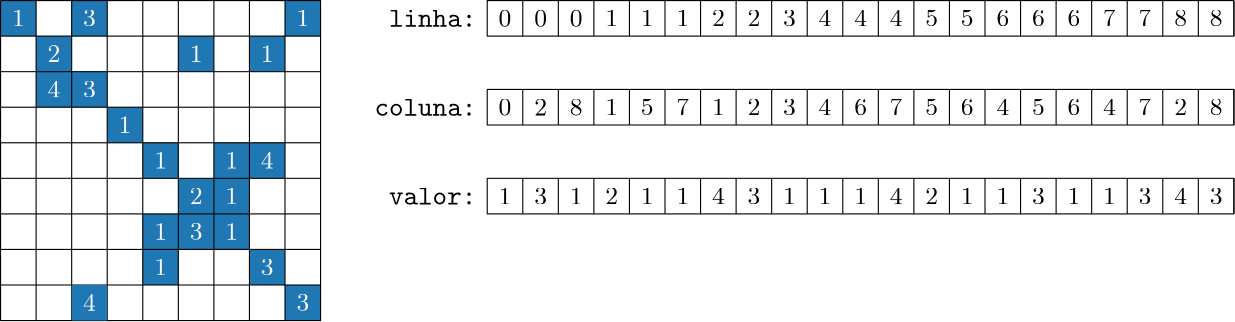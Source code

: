 <?xml version="1.0"?>
<!DOCTYPE ipe SYSTEM "ipe.dtd">
<ipe version="70218" creator="Ipe 7.2.23">
<info created="D:20241006213646" modified="D:20241007112242"/>
<ipestyle name="basic">
<symbol name="arrow/arc(spx)">
<path stroke="sym-stroke" fill="sym-stroke" pen="sym-pen">
0 0 m
-1 0.333 l
-1 -0.333 l
h
</path>
</symbol>
<symbol name="arrow/farc(spx)">
<path stroke="sym-stroke" fill="white" pen="sym-pen">
0 0 m
-1 0.333 l
-1 -0.333 l
h
</path>
</symbol>
<symbol name="arrow/ptarc(spx)">
<path stroke="sym-stroke" fill="sym-stroke" pen="sym-pen">
0 0 m
-1 0.333 l
-0.8 0 l
-1 -0.333 l
h
</path>
</symbol>
<symbol name="arrow/fptarc(spx)">
<path stroke="sym-stroke" fill="white" pen="sym-pen">
0 0 m
-1 0.333 l
-0.8 0 l
-1 -0.333 l
h
</path>
</symbol>
<symbol name="mark/circle(sx)" transformations="translations">
<path fill="sym-stroke">
0.6 0 0 0.6 0 0 e
0.4 0 0 0.4 0 0 e
</path>
</symbol>
<symbol name="mark/disk(sx)" transformations="translations">
<path fill="sym-stroke">
0.6 0 0 0.6 0 0 e
</path>
</symbol>
<symbol name="mark/fdisk(sfx)" transformations="translations">
<group>
<path fill="sym-fill">
0.5 0 0 0.5 0 0 e
</path>
<path fill="sym-stroke" fillrule="eofill">
0.6 0 0 0.6 0 0 e
0.4 0 0 0.4 0 0 e
</path>
</group>
</symbol>
<symbol name="mark/box(sx)" transformations="translations">
<path fill="sym-stroke" fillrule="eofill">
-0.6 -0.6 m
0.6 -0.6 l
0.6 0.6 l
-0.6 0.6 l
h
-0.4 -0.4 m
0.4 -0.4 l
0.4 0.4 l
-0.4 0.4 l
h
</path>
</symbol>
<symbol name="mark/square(sx)" transformations="translations">
<path fill="sym-stroke">
-0.6 -0.6 m
0.6 -0.6 l
0.6 0.6 l
-0.6 0.6 l
h
</path>
</symbol>
<symbol name="mark/fsquare(sfx)" transformations="translations">
<group>
<path fill="sym-fill">
-0.5 -0.5 m
0.5 -0.5 l
0.5 0.5 l
-0.5 0.5 l
h
</path>
<path fill="sym-stroke" fillrule="eofill">
-0.6 -0.6 m
0.6 -0.6 l
0.6 0.6 l
-0.6 0.6 l
h
-0.4 -0.4 m
0.4 -0.4 l
0.4 0.4 l
-0.4 0.4 l
h
</path>
</group>
</symbol>
<symbol name="mark/cross(sx)" transformations="translations">
<group>
<path fill="sym-stroke">
-0.43 -0.57 m
0.57 0.43 l
0.43 0.57 l
-0.57 -0.43 l
h
</path>
<path fill="sym-stroke">
-0.43 0.57 m
0.57 -0.43 l
0.43 -0.57 l
-0.57 0.43 l
h
</path>
</group>
</symbol>
<symbol name="arrow/fnormal(spx)">
<path stroke="sym-stroke" fill="white" pen="sym-pen">
0 0 m
-1 0.333 l
-1 -0.333 l
h
</path>
</symbol>
<symbol name="arrow/pointed(spx)">
<path stroke="sym-stroke" fill="sym-stroke" pen="sym-pen">
0 0 m
-1 0.333 l
-0.8 0 l
-1 -0.333 l
h
</path>
</symbol>
<symbol name="arrow/fpointed(spx)">
<path stroke="sym-stroke" fill="white" pen="sym-pen">
0 0 m
-1 0.333 l
-0.8 0 l
-1 -0.333 l
h
</path>
</symbol>
<symbol name="arrow/linear(spx)">
<path stroke="sym-stroke" pen="sym-pen">
-1 0.333 m
0 0 l
-1 -0.333 l
</path>
</symbol>
<symbol name="arrow/fdouble(spx)">
<path stroke="sym-stroke" fill="white" pen="sym-pen">
0 0 m
-1 0.333 l
-1 -0.333 l
h
-1 0 m
-2 0.333 l
-2 -0.333 l
h
</path>
</symbol>
<symbol name="arrow/double(spx)">
<path stroke="sym-stroke" fill="sym-stroke" pen="sym-pen">
0 0 m
-1 0.333 l
-1 -0.333 l
h
-1 0 m
-2 0.333 l
-2 -0.333 l
h
</path>
</symbol>
<symbol name="arrow/mid-normal(spx)">
<path stroke="sym-stroke" fill="sym-stroke" pen="sym-pen">
0.5 0 m
-0.5 0.333 l
-0.5 -0.333 l
h
</path>
</symbol>
<symbol name="arrow/mid-fnormal(spx)">
<path stroke="sym-stroke" fill="white" pen="sym-pen">
0.5 0 m
-0.5 0.333 l
-0.5 -0.333 l
h
</path>
</symbol>
<symbol name="arrow/mid-pointed(spx)">
<path stroke="sym-stroke" fill="sym-stroke" pen="sym-pen">
0.5 0 m
-0.5 0.333 l
-0.3 0 l
-0.5 -0.333 l
h
</path>
</symbol>
<symbol name="arrow/mid-fpointed(spx)">
<path stroke="sym-stroke" fill="white" pen="sym-pen">
0.5 0 m
-0.5 0.333 l
-0.3 0 l
-0.5 -0.333 l
h
</path>
</symbol>
<symbol name="arrow/mid-double(spx)">
<path stroke="sym-stroke" fill="sym-stroke" pen="sym-pen">
1 0 m
0 0.333 l
0 -0.333 l
h
0 0 m
-1 0.333 l
-1 -0.333 l
h
</path>
</symbol>
<symbol name="arrow/mid-fdouble(spx)">
<path stroke="sym-stroke" fill="white" pen="sym-pen">
1 0 m
0 0.333 l
0 -0.333 l
h
0 0 m
-1 0.333 l
-1 -0.333 l
h
</path>
</symbol>
<anglesize name="22.5 deg" value="22.5"/>
<anglesize name="30 deg" value="30"/>
<anglesize name="45 deg" value="45"/>
<anglesize name="60 deg" value="60"/>
<anglesize name="90 deg" value="90"/>
<arrowsize name="large" value="10"/>
<arrowsize name="small" value="5"/>
<arrowsize name="tiny" value="3"/>
<color name="blue" value="0 0 1"/>
<color name="brown" value="0.647 0.165 0.165"/>
<color name="darkblue" value="0 0 0.545"/>
<color name="darkcyan" value="0 0.545 0.545"/>
<color name="darkgray" value="0.663"/>
<color name="darkgreen" value="0 0.392 0"/>
<color name="darkmagenta" value="0.545 0 0.545"/>
<color name="darkorange" value="1 0.549 0"/>
<color name="darkred" value="0.545 0 0"/>
<color name="gold" value="1 0.843 0"/>
<color name="gray" value="0.745"/>
<color name="green" value="0 1 0"/>
<color name="lightblue" value="0.678 0.847 0.902"/>
<color name="lightcyan" value="0.878 1 1"/>
<color name="lightgray" value="0.827"/>
<color name="lightgreen" value="0.565 0.933 0.565"/>
<color name="lightyellow" value="1 1 0.878"/>
<color name="navy" value="0 0 0.502"/>
<color name="orange" value="1 0.647 0"/>
<color name="pink" value="1 0.753 0.796"/>
<color name="purple" value="0.627 0.125 0.941"/>
<color name="red" value="1 0 0"/>
<color name="seagreen" value="0.18 0.545 0.341"/>
<color name="turquoise" value="0.251 0.878 0.816"/>
<color name="violet" value="0.933 0.51 0.933"/>
<color name="yellow" value="1 1 0"/>
<dashstyle name="dash dot dotted" value="[4 2 1 2 1 2] 0"/>
<dashstyle name="dash dotted" value="[4 2 1 2] 0"/>
<dashstyle name="dashed" value="[4] 0"/>
<dashstyle name="dotted" value="[1 3] 0"/>
<gridsize name="10 pts (~3.5 mm)" value="10"/>
<gridsize name="14 pts (~5 mm)" value="14"/>
<gridsize name="16 pts (~6 mm)" value="16"/>
<gridsize name="20 pts (~7 mm)" value="20"/>
<gridsize name="28 pts (~10 mm)" value="28"/>
<gridsize name="32 pts (~12 mm)" value="32"/>
<gridsize name="4 pts" value="4"/>
<gridsize name="56 pts (~20 mm)" value="56"/>
<gridsize name="8 pts (~3 mm)" value="8"/>
<opacity name="10%" value="0.1"/>
<opacity name="30%" value="0.3"/>
<opacity name="50%" value="0.5"/>
<opacity name="75%" value="0.75"/>
<pen name="fat" value="1.2"/>
<pen name="heavier" value="0.8"/>
<pen name="ultrafat" value="2"/>
<symbolsize name="large" value="5"/>
<symbolsize name="small" value="2"/>
<symbolsize name="tiny" value="1.1"/>
<textsize name="Huge" value="\Huge"/>
<textsize name="LARGE" value="\LARGE"/>
<textsize name="Large" value="\Large"/>
<textsize name="footnote" value="\footnotesize"/>
<textsize name="huge" value="\huge"/>
<textsize name="large" value="\large"/>
<textsize name="small" value="\small"/>
<textsize name="tiny" value="\tiny"/>
<textstyle name="center" begin="\begin{center}" end="\end{center}"/>
<textstyle name="item" begin="\begin{itemize}\item{}" end="\end{itemize}"/>
<textstyle name="itemize" begin="\begin{itemize}" end="\end{itemize}"/>
<tiling name="falling" angle="-60" step="4" width="1"/>
<tiling name="rising" angle="30" step="4" width="1"/>
</ipestyle>
<page>
<layer name="alpha"/>
<layer name="beta"/>
<layer name="auxiliar"/>
<layer name="valores"/>
<view layers="alpha beta valores" active="valores"/>
<path layer="valores" matrix="1 0 0 1 -25.6 35" stroke="0" pen="0.4" join="1">
269.2 579.8 m
538 579.8 l
538 592.6 l
269.2 592.6 l
269.2 579.8 l
h
</path>
<path layer="alpha" matrix="1 0 0 1 68 512" fill="0.122 0.467 0.706">
0.4 102.8 m
13.2 102.8 l
13.2 115.6 l
0.4 115.6 l
0.4 102.8 l
h
</path>
<path matrix="1 0 0 1 68 512" fill="0.122 0.467 0.706">
13.2 90 m
26 90 l
26 102.8 l
13.2 102.8 l
13.2 90 l
h
</path>
<path matrix="1 0 0 1 68 512" fill="0.122 0.467 0.706">
26 77.2 m
38.8 77.2 l
38.8 90 l
26 90 l
26 77.2 l
h
</path>
<path matrix="1 0 0 1 68 512" fill="0.122 0.467 0.706">
38.8 64.4 m
51.6 64.4 l
51.6 77.2 l
38.8 77.2 l
38.8 64.4 l
h
</path>
<path matrix="1 0 0 1 68 512" fill="0.122 0.467 0.706">
51.6 51.6 m
64.4 51.6 l
64.4 64.4 l
51.6 64.4 l
51.6 51.6 l
h
</path>
<path matrix="1 0 0 1 68 512" fill="0.122 0.467 0.706">
64.4 38.8 m
77.2 38.8 l
77.2 51.6 l
64.4 51.6 l
64.4 38.8 l
h
</path>
<path matrix="1 0 0 1 68 512" fill="0.122 0.467 0.706">
77.2 26 m
90 26 l
90 38.8 l
77.2 38.8 l
77.2 26 l
h
</path>
<path matrix="1 0 0 1 68 512" fill="0.122 0.467 0.706">
90 13.2 m
102.8 13.2 l
102.8 26 l
90 26 l
90 13.2 l
h
</path>
<path matrix="1 0 0 1 68 512" fill="0.122 0.467 0.706">
102.8 0.4 m
115.6 0.4 l
115.6 13.2 l
102.8 13.2 l
102.8 0.4 l
h
</path>
<path matrix="1 0 0 1 68 512" fill="0.122 0.467 0.706">
26 102.8 m
38.8 102.8 l
38.8 115.6 l
26 115.6 l
26 102.8 l
h
</path>
<path matrix="1 0 0 1 68 512" fill="0.122 0.467 0.706">
64.4 90 m
77.2 90 l
77.2 102.8 l
64.4 102.8 l
64.4 90 l
h
</path>
<path matrix="1 0 0 1 68 512" fill="0.122 0.467 0.706">
90 90 m
102.8 90 l
102.8 102.8 l
90 102.8 l
90 90 l
h
</path>
<path matrix="1 0 0 1 68 512" fill="0.122 0.467 0.706">
77.2 38.8 m
90 38.8 l
90 51.6 l
77.2 51.6 l
77.2 38.8 l
h
</path>
<path matrix="1 0 0 1 68 512" fill="0.122 0.467 0.706">
77.2 51.6 m
90 51.6 l
90 64.4 l
77.2 64.4 l
77.2 51.6 l
h
</path>
<path matrix="1 0 0 1 68 512" fill="0.122 0.467 0.706">
90 51.6 m
102.8 51.6 l
102.8 64.4 l
90 64.4 l
90 51.6 l
h
</path>
<path matrix="1 0 0 1 68 512" fill="0.122 0.467 0.706">
102.8 102.8 m
115.6 102.8 l
115.6 115.6 l
102.8 115.6 l
102.8 102.8 l
h
</path>
<path matrix="1 0 0 1 68 512" fill="0.122 0.467 0.706">
13.2 77.2 m
26 77.2 l
26 90 l
13.2 90 l
13.2 77.2 l
h
</path>
<path matrix="1 0 0 1 68 512" fill="0.122 0.467 0.706">
51.6 26 m
64.4 26 l
64.4 38.8 l
51.6 38.8 l
51.6 26 l
h
</path>
<path matrix="1 0 0 1 68 512" fill="0.122 0.467 0.706">
64.4 26 m
77.2 26 l
77.2 38.8 l
64.4 38.8 l
64.4 26 l
h
</path>
<path matrix="1 0 0 1 68 512" fill="0.122 0.467 0.706">
51.6 13.2 m
64.4 13.2 l
64.4 26 l
51.6 26 l
51.6 13.2 l
h
</path>
<path matrix="1 0 0 1 -25.6 3" stroke="0" pen="0.4" join="1">
269.2 579.8 m
538 579.8 l
538 592.6 l
269.2 592.6 l
269.2 579.8 l
h
</path>
<path matrix="1 0 0 1 102.4 515" stroke="0" pen="0.4" join="1">
154 80.6 m
154 67.8 l
</path>
<path matrix="1 0 0 1 102.4 515" stroke="0" pen="0.4" join="1">
166.8 80.6 m
166.8 67.8 l
</path>
<path matrix="1 0 0 1 102.4 515" stroke="0" pen="0.4" join="1">
179.6 80.6 m
179.6 67.8 l
</path>
<path matrix="1 0 0 1 102.4 515" stroke="0" pen="0.4" join="1">
192.4 80.6 m
192.4 67.8 l
</path>
<path matrix="1 0 0 1 102.4 515" stroke="0" pen="0.4" join="1">
205.2 80.6 m
205.2 67.8 l
</path>
<path matrix="1 0 0 1 102.4 515" stroke="0" pen="0.4" join="1">
218 80.6 m
218 67.8 l
</path>
<path matrix="1 0 0 1 102.4 515" stroke="0" pen="0.4" join="1">
230.8 80.6 m
230.8 67.8 l
</path>
<path matrix="1 0 0 1 102.4 515" stroke="0" pen="0.4" join="1">
243.6 80.6 m
243.6 67.8 l
</path>
<path matrix="1 0 0 1 102.4 515" stroke="0" pen="0.4" join="1">
256.4 80.6 m
256.4 67.8 l
</path>
<path matrix="1 0 0 1 102.4 515" stroke="0" pen="0.4" join="1">
269.2 80.6 m
269.2 67.8 l
</path>
<path matrix="1 0 0 1 102.4 515" stroke="0" pen="0.4" join="1">
282 80.6 m
282 67.8 l
</path>
<text matrix="1 0 0 1 -79.752 -5.844" transformations="translations" pos="288 624" stroke="black" type="label" width="31.382" height="6.088" depth="0" valign="baseline">\verb|linha:|</text>
<text matrix="1 0 0 1 -84.982 -5.844" transformations="translations" pos="288 592" stroke="black" type="label" width="36.612" height="6.088" depth="0" valign="baseline">\verb|coluna:|</text>
<text matrix="1 0 0 1 -79.752 -37.844" transformations="translations" pos="288 592" stroke="black" type="label" width="31.382" height="6.088" depth="0" valign="baseline">\verb|valor:|</text>
<path layer="beta" matrix="1 0 0 1 68 512" stroke="0" pen="0.4" join="1">
0.4 115.6 m
115.6 115.6 l
115.6 0.4 l
0.4 0.4 l
0.4 115.6 l
</path>
<path matrix="1 0 0 1 68 512" stroke="0" pen="0.4" join="1">
13.2 115.6 m
13.2 0.4 l
</path>
<path matrix="1 0 0 1 68 512" stroke="0" pen="0.4" join="1">
26 0.4 m
26 115.6 l
</path>
<path matrix="1 0 0 1 68 512" stroke="0" pen="0.4" join="1">
38.8 115.6 m
38.8 0.4 l
</path>
<path matrix="1 0 0 1 68 512" stroke="0" pen="0.4" join="1">
51.6 0.4 m
51.6 115.6 l
</path>
<path matrix="1 0 0 1 68 512" stroke="0" pen="0.4" join="1">
64.4 115.6 m
64.4 0.4 l
</path>
<path matrix="1 0 0 1 68 512" stroke="0" pen="0.4" join="1">
77.2 0.4 m
77.2 115.6 l
</path>
<path matrix="1 0 0 1 68 512" stroke="0" pen="0.4" join="1">
0.4 102.8 m
115.6 102.8 l
</path>
<path matrix="1 0 0 1 68 512" stroke="0" pen="0.4" join="1">
0.4 90 m
115.6 90 l
</path>
<path matrix="1 0 0 1 68 512" stroke="0" pen="0.4" join="1">
0.4 77.2 m
115.6 77.2 l
</path>
<path matrix="1 0 0 1 68 512" stroke="0" pen="0.4" join="1">
0.4 64.4 m
115.6 64.4 l
</path>
<path matrix="1 0 0 1 68 512" stroke="0" pen="0.4" join="1">
0.4 51.6 m
115.6 51.6 l
</path>
<path matrix="1 0 0 1 68 512" stroke="0" pen="0.4" join="1">
0.4 38.8 m
115.6 38.8 l
</path>
<path matrix="1 0 0 1 68 512" stroke="0" pen="0.4" join="1">
0.4 26 m
115.6 26 l
</path>
<path matrix="1 0 0 1 68 512" stroke="0" pen="0.4" join="1">
0.4 13.2 m
115.6 13.2 l
</path>
<path matrix="1 0 0 1 -60 0" stroke="black">
230.8 512.4 m
230.8 627.6 l
</path>
<path matrix="1 0 0 1 -72.8 0" stroke="black">
230.8 512.4 m
230.8 627.6 l
</path>
<path layer="auxiliar" matrix="1 0 0 1 -60 0" stroke="red">
329.2 627.5 m
329.2 614.7 l
342 614.7 l
342 627.5 l
h
</path>
<path matrix="1 0 0 1 -60 0" stroke="red">
342 627.5 m
342 614.7 l
354.8 614.7 l
354.8 627.5 l
h
</path>
<path matrix="1 0 0 1 -60 0" stroke="red">
354.8 627.5 m
354.8 614.7 l
367.6 614.7 l
367.6 627.5 l
h
</path>
<path matrix="1 0 0 1 -60 0" stroke="red">
367.6 627.5 m
367.6 614.7 l
380.4 614.7 l
380.4 627.5 l
h
</path>
<path matrix="1 0 0 1 -60 0" stroke="red">
380.4 627.5 m
380.4 614.7 l
393.2 614.7 l
393.2 627.5 l
h
</path>
<path matrix="1 0 0 1 -60 0" stroke="red">
393.2 627.5 m
393.2 614.7 l
406 614.7 l
406 627.5 l
h
</path>
<path matrix="1 0 0 1 -60 0" stroke="red">
406 627.5 m
406 614.7 l
418.8 614.7 l
418.8 627.5 l
h
</path>
<path matrix="1 0 0 1 -60 0" stroke="red">
418.8 627.5 m
418.8 614.7 l
431.6 614.7 l
431.6 627.5 l
h
</path>
<path matrix="1 0 0 1 -60 0" stroke="red">
431.6 627.5 m
431.6 614.7 l
444.4 614.7 l
444.4 627.5 l
h
</path>
<path matrix="1 0 0 1 -60 0" stroke="red">
444.4 627.5 m
444.4 614.7 l
457.2 614.7 l
457.2 627.5 l
h
</path>
<path matrix="1 0 0 1 -60 -0.1" stroke="red">
329.2 592.6 m
329.2 579.8 l
342 579.8 l
342 592.6 l
h
</path>
<path matrix="1 0 0 1 -60 0" stroke="red">
342 592.6 m
342 579.8 l
354.8 579.8 l
354.8 592.6 l
h
</path>
<path matrix="1 0 0 1 -60 -0.1" stroke="red">
354.8 592.6 m
354.8 579.8 l
367.6 579.8 l
367.6 592.6 l
h
</path>
<path matrix="1 0 0 1 -60 0" stroke="red">
367.6 592.6 m
367.6 579.8 l
380.4 579.8 l
380.4 592.6 l
h
</path>
<path matrix="1 0 0 1 -60 0" stroke="red">
380.4 592.6 m
380.4 579.8 l
393.2 579.8 l
393.2 592.6 l
h
</path>
<path matrix="1 0 0 1 -60 0" stroke="red">
393.2 592.6 m
393.2 579.8 l
406 579.8 l
406 592.6 l
h
</path>
<path matrix="1 0 0 1 -60 0" stroke="red">
406 592.6 m
406 579.8 l
418.8 579.8 l
418.8 592.6 l
h
</path>
<path matrix="1 0 0 1 -60 0" stroke="red">
418.8 592.6 m
418.8 579.8 l
431.6 579.8 l
431.6 592.6 l
h
</path>
<path matrix="1 0 0 1 -60 0" stroke="red">
431.6 592.6 m
431.6 579.8 l
444.4 579.8 l
444.4 592.6 l
h
</path>
<path matrix="1 0 0 1 -60 0" stroke="red">
444.4 592.6 m
444.4 579.8 l
457.2 579.8 l
457.2 592.6 l
h
</path>
<path matrix="1 0 0 1 -60 0" stroke="red">
457.2 592.6 m
457.2 579.8 l
470 579.8 l
470 592.6 l
h
</path>
<path matrix="1 0 0 1 -60 0" stroke="red">
470 592.6 m
470 579.8 l
482.8 579.8 l
482.8 592.6 l
h
</path>
<text layer="valores" matrix="1 0 0 1 -88.304 -37.789" transformations="translations" pos="336 624" stroke="black" type="label" width="4.608" height="5.778" depth="0" valign="baseline" size="small" style="math">0</text>
<text matrix="1 0 0 1 -91.504 -37.789" transformations="translations" pos="352 624" stroke="black" type="label" width="4.608" height="5.778" depth="0" valign="baseline" size="small" style="math">2</text>
<text matrix="1 0 0 1 -94.304 -41.289" transformations="translations" pos="367.6 627.5" stroke="black" type="label" width="4.608" height="5.778" depth="0" valign="baseline" size="small" style="math">8</text>
<text matrix="1 0 0 1 -94.304 -41.189" transformations="translations" pos="380.4 627.5" stroke="black" type="label" width="4.608" height="5.778" depth="0" valign="baseline" size="small" style="math">1</text>
<text matrix="1 0 0 1 -94.304 -41.189" transformations="translations" pos="393.2 627.5" stroke="black" type="label" width="4.608" height="5.778" depth="0" valign="baseline" size="small" style="math">5</text>
<text matrix="1 0 0 1 -94.304 -41.189" transformations="translations" pos="406 627.5" stroke="black" type="label" width="4.608" height="5.778" depth="0" valign="baseline" size="small" style="math">7</text>
<text matrix="1 0 0 1 -94.304 -41.189" transformations="translations" pos="418.8 627.5" stroke="black" type="label" width="4.608" height="5.778" depth="0" valign="baseline" size="small" style="math">1</text>
<text matrix="1 0 0 1 -94.304 -41.189" transformations="translations" pos="431.6 627.5" stroke="black" type="label" width="4.608" height="5.778" depth="0" valign="baseline" size="small" style="math">2</text>
<text matrix="1 0 0 1 -94.304 -41.189" transformations="translations" pos="444.4 627.5" stroke="black" type="label" width="4.608" height="5.778" depth="0" valign="baseline" size="small" style="math">3</text>
<text matrix="1 0 0 1 -94.304 -41.189" transformations="translations" pos="457.2 627.5" stroke="black" type="label" width="4.608" height="5.778" depth="0" valign="baseline" size="small" style="math">4</text>
<path layer="auxiliar" matrix="1 0 0 1 -60 0" stroke="red">
128.4 627.6 m
128.4 614.8 l
141.2 614.8 l
141.2 627.6 l
h
</path>
<path matrix="1 0 0 1 -60 0" stroke="red">
154 627.6 m
154 614.8 l
166.8 614.8 l
166.8 627.6 l
h
</path>
<path matrix="1 0 0 1 -60 0" stroke="red">
154 614.8 m
154 602 l
166.8 602 l
166.8 614.8 l
h
</path>
<path matrix="1 0 0 1 -60 0" stroke="red">
141.2 614.8 m
141.2 602 l
154 602 l
154 614.8 l
h
</path>
<path matrix="1 0 0 1 -60 0" stroke="red">
192.4 614.8 m
192.4 602 l
205.2 602 l
205.2 614.8 l
h
</path>
<path matrix="1 0 0 1 -60 0" stroke="red">
205.2 614.8 m
205.2 602 l
218 602 l
218 614.8 l
h
</path>
<path matrix="1 0 0 1 -60 0" stroke="red">
218 614.8 m
218 602 l
230.8 602 l
230.8 614.8 l
h
</path>
<path matrix="1 0 0 1 -60 0" stroke="red">
218 627.6 m
218 614.8 l
230.8 614.8 l
230.8 627.6 l
h
</path>
<path matrix="1 0 0 1 -60 0" stroke="red">
230.8 627.6 m
230.8 614.8 l
243.6 614.8 l
243.6 627.6 l
h
</path>
<path matrix="1 0 0 1 -60 0" stroke="red">
128.4 602 m
128.4 589.2 l
141.2 589.2 l
141.2 602 l
h
</path>
<path matrix="1 0 0 1 -60 0" stroke="red">
141.2 602 m
141.2 589.2 l
154 589.2 l
154 602 l
h
</path>
<path matrix="1 0 0 1 -60 0" stroke="red">
154 602 m
154 589.2 l
166.8 589.2 l
166.8 602 l
h
</path>
<path matrix="1 0 0 1 -60 0" stroke="red">
166.8 589.2 m
166.8 576.4 l
179.6 576.4 l
179.6 589.2 l
h
</path>
<path matrix="1 0 0 1 -60 0" stroke="red">
218 589.2 m
218 576.4 l
230.8 576.4 l
230.8 589.2 l
h
</path>
<path matrix="1 0 0 1 -60 0" stroke="red">
230.8 589.2 m
230.8 576.4 l
243.6 576.4 l
243.6 589.2 l
h
</path>
<path matrix="1 0 0 1 -60 0" stroke="red">
179.6 576.4 m
179.6 563.6 l
192.4 563.6 l
192.4 576.4 l
h
</path>
<path matrix="1 0 0 1 -60 0" stroke="red">
205.2 576.4 m
205.2 563.6 l
218 563.6 l
218 576.4 l
h
</path>
<path matrix="1 0 0 1 -60 0" stroke="red">
218 576.4 m
218 563.6 l
230.8 563.6 l
230.8 576.4 l
h
</path>
<path matrix="1 0 0 1 -60 0" stroke="red">
141.2 563.6 m
141.2 550.8 l
154 550.8 l
154 563.6 l
h
</path>
<path matrix="1 0 0 1 -60 0" stroke="red">
192.4 563.6 m
192.4 550.8 l
205.2 550.8 l
205.2 563.6 l
h
</path>
<path matrix="1 0 0 1 -60 0" stroke="red">
205.2 563.6 m
205.2 550.8 l
218 550.8 l
218 563.6 l
h
</path>
<path matrix="1 0 0 1 -60 0" stroke="red">
141.2 550.8 m
141.2 538 l
154 538 l
154 550.8 l
h
</path>
<path matrix="1 0 0 1 -60 0" stroke="red">
179.6 550.8 m
179.6 538 l
192.4 538 l
192.4 550.8 l
h
</path>
<path matrix="1 0 0 1 -60 0" stroke="red">
192.4 550.8 m
192.4 538 l
205.2 538 l
205.2 550.8 l
h
</path>
<path matrix="1 0 0 1 -60 0" stroke="red">
205.2 550.8 m
205.2 538 l
218 538 l
218 550.8 l
h
</path>
<path matrix="1 0 0 1 -60 0" stroke="red">
128.4 538 m
128.4 525.2 l
141.2 525.2 l
141.2 538 l
h
</path>
<path matrix="1 0 0 1 -60 0" stroke="red">
141.2 538 m
141.2 525.2 l
154 525.2 l
154 538 l
h
</path>
<path matrix="1 0 0 1 -60 0" stroke="red">
166.8 538 m
166.8 525.2 l
179.6 525.2 l
179.6 538 l
h
</path>
<path matrix="1 0 0 1 -60 0" stroke="red">
179.6 538 m
179.6 525.2 l
192.4 525.2 l
192.4 538 l
h
</path>
<path matrix="1 0 0 1 -60 0" stroke="red">
218 538 m
218 525.2 l
230.8 525.2 l
230.8 538 l
h
</path>
<path matrix="1 0 0 1 -60 0" stroke="red">
230.8 525.2 m
230.8 512.4 l
243.6 512.4 l
243.6 525.2 l
h
</path>
<path matrix="1 0 0 1 -60 0" stroke="red">
166.8 525.2 m
166.8 512.4 l
179.6 512.4 l
179.6 525.2 l
h
</path>
<path matrix="1 0 0 1 -60 0" stroke="red">
128.4 525.2 m
128.4 512.4 l
141.2 512.4 l
141.2 525.2 l
h
</path>
<text layer="valores" matrix="1 0 0 1 -55.504 -5.689" transformations="translations" pos="128 624" stroke="white" type="label" width="4.608" height="5.778" depth="0" valign="baseline" size="small" style="math">1</text>
<text matrix="1 0 0 1 -55.904 -9.289" transformations="translations" pos="154 627.6" stroke="white" type="label" width="4.608" height="5.778" depth="0" valign="baseline" size="small" style="math">3</text>
<text matrix="1 0 0 1 -55.904 -9.289" transformations="translations" pos="230.8 627.6" stroke="white" type="label" width="4.608" height="5.778" depth="0" valign="baseline" size="small" style="math">1</text>
<text matrix="1 0 0 1 -55.904 -9.289" transformations="translations" pos="141.2 614.8" stroke="white" type="label" width="4.608" height="5.778" depth="0" valign="baseline" size="small" style="math">2</text>
<text matrix="1 0 0 1 -55.904 -9.289" transformations="translations" pos="192.4 614.8" stroke="white" type="label" width="4.608" height="5.778" depth="0" valign="baseline" size="small" style="math">1</text>
<text matrix="1 0 0 1 -55.904 -9.289" transformations="translations" pos="218 614.8" stroke="white" type="label" width="4.608" height="5.778" depth="0" valign="baseline" size="small" style="math">1</text>
<text matrix="1 0 0 1 -55.904 -9.289" transformations="translations" pos="141.2 602" stroke="white" type="label" width="4.608" height="5.778" depth="0" valign="baseline" size="small" style="math">4</text>
<text matrix="1 0 0 1 -55.904 -9.289" transformations="translations" pos="154 602" stroke="white" type="label" width="4.608" height="5.778" depth="0" valign="baseline" size="small" style="math">3</text>
<text matrix="1 0 0 1 -55.904 -9.289" transformations="translations" pos="166.8 589.2" stroke="white" type="label" width="4.608" height="5.778" depth="0" valign="baseline" size="small" style="math">1</text>
<text matrix="1 0 0 1 -55.904 -9.289" transformations="translations" pos="179.6 576.4" stroke="white" type="label" width="4.608" height="5.778" depth="0" valign="baseline" size="small" style="math">1</text>
<text matrix="1 0 0 1 -55.904 -9.289" transformations="translations" pos="205.2 576.4" stroke="white" type="label" width="4.608" height="5.778" depth="0" valign="baseline" size="small" style="math">1</text>
<text matrix="1 0 0 1 -55.904 -9.289" transformations="translations" pos="218 576.4" stroke="white" type="label" width="4.608" height="5.778" depth="0" valign="baseline" size="small" style="math">4</text>
<text matrix="1 0 0 1 -55.904 -9.289" transformations="translations" pos="192.4 563.6" stroke="white" type="label" width="4.608" height="5.778" depth="0" valign="baseline" size="small" style="math">2</text>
<text matrix="1 0 0 1 -55.904 -9.289" transformations="translations" pos="205.2 563.6" stroke="white" type="label" width="4.608" height="5.778" depth="0" valign="baseline" size="small" style="math">1</text>
<text matrix="1 0 0 1 -55.904 -9.289" transformations="translations" pos="179.6 550.8" stroke="white" type="label" width="4.608" height="5.778" depth="0" valign="baseline" size="small" style="math">1</text>
<text matrix="1 0 0 1 -55.904 -9.289" transformations="translations" pos="192.4 550.8" stroke="white" type="label" width="4.608" height="5.778" depth="0" valign="baseline" size="small" style="math">3</text>
<text matrix="1 0 0 1 -55.904 -9.289" transformations="translations" pos="205.2 550.8" stroke="white" type="label" width="4.608" height="5.778" depth="0" valign="baseline" size="small" style="math">1</text>
<text matrix="1 0 0 1 -55.904 -9.289" transformations="translations" pos="179.6 538" stroke="white" type="label" width="4.608" height="5.778" depth="0" valign="baseline" size="small" style="math">1</text>
<text matrix="1 0 0 1 -55.904 -9.289" transformations="translations" pos="218 538" stroke="white" type="label" width="4.608" height="5.778" depth="0" valign="baseline" size="small" style="math">3</text>
<text matrix="1 0 0 1 -55.904 -9.289" transformations="translations" pos="230.8 525.2" stroke="white" type="label" width="4.608" height="5.778" depth="0" valign="baseline" size="small" style="math">3</text>
<path layer="alpha" matrix="1 0 0 1 80.8 435.2" fill="0.122 0.467 0.706">
13.2 77.2 m
26 77.2 l
26 90 l
13.2 90 l
13.2 77.2 l
h
</path>
<text layer="valores" matrix="1 0 0 1 -43.104 -86.089" transformations="translations" pos="141.2 602" stroke="white" type="label" width="4.608" height="5.778" depth="0" valign="baseline" size="small" style="math">4</text>
<path matrix="1 0 0 1 256 515" stroke="0" pen="0.4" join="1">
154 80.6 m
154 67.8 l
</path>
<path matrix="1 0 0 1 256 515" stroke="0" pen="0.4" join="1">
166.8 80.6 m
166.8 67.8 l
</path>
<path matrix="1 0 0 1 256 515" stroke="0" pen="0.4" join="1">
179.6 80.6 m
179.6 67.8 l
</path>
<path matrix="1 0 0 1 256 515" stroke="0" pen="0.4" join="1">
192.4 80.6 m
192.4 67.8 l
</path>
<path matrix="1 0 0 1 256 515" stroke="0" pen="0.4" join="1">
205.2 80.6 m
205.2 67.8 l
</path>
<path matrix="1 0 0 1 256 515" stroke="0" pen="0.4" join="1">
218 80.6 m
218 67.8 l
</path>
<path matrix="1 0 0 1 256 515" stroke="0" pen="0.4" join="1">
230.8 80.6 m
230.8 67.8 l
</path>
<path matrix="1 0 0 1 256 515" stroke="0" pen="0.4" join="1">
243.6 80.6 m
243.6 67.8 l
</path>
<path matrix="1 0 0 1 256 515" stroke="0" pen="0.4" join="1">
256.4 80.6 m
256.4 67.8 l
</path>
<text matrix="1 0 0 1 65.296 -37.689" transformations="translations" pos="336 624" stroke="black" type="label" width="4.608" height="5.778" depth="0" valign="baseline" size="small" style="math">5</text>
<text matrix="1 0 0 1 62.096 -37.689" transformations="translations" pos="352 624" stroke="black" type="label" width="4.608" height="5.778" depth="0" valign="baseline" size="small" style="math">6</text>
<text matrix="1 0 0 1 59.296 -41.189" transformations="translations" pos="367.6 627.5" stroke="black" type="label" width="4.608" height="5.778" depth="0" valign="baseline" size="small" style="math">4</text>
<text matrix="1 0 0 1 59.296 -41.189" transformations="translations" pos="380.4 627.5" stroke="black" type="label" width="4.608" height="5.778" depth="0" valign="baseline" size="small" style="math">5</text>
<text matrix="1 0 0 1 59.296 -41.189" transformations="translations" pos="393.2 627.5" stroke="black" type="label" width="4.608" height="5.778" depth="0" valign="baseline" size="small" style="math">6</text>
<text matrix="1 0 0 1 59.296 -41.189" transformations="translations" pos="406 627.5" stroke="black" type="label" width="4.608" height="5.778" depth="0" valign="baseline" size="small" style="math">4</text>
<text matrix="1 0 0 1 59.296 -41.189" transformations="translations" pos="418.8 627.5" stroke="black" type="label" width="4.608" height="5.778" depth="0" valign="baseline" size="small" style="math">7</text>
<text matrix="1 0 0 1 59.296 -41.189" transformations="translations" pos="431.6 627.5" stroke="black" type="label" width="4.608" height="5.778" depth="0" valign="baseline" size="small" style="math">2</text>
<text matrix="1 0 0 1 59.296 -41.189" transformations="translations" pos="444.4 627.5" stroke="black" type="label" width="4.608" height="5.778" depth="0" valign="baseline" size="small" style="math">8</text>
<text matrix="1 0 0 1 -21.504 6.511" transformations="translations" pos="397.2 579.8" stroke="black" type="label" width="4.608" height="5.778" depth="0" valign="baseline" size="small" style="math">6</text>
<text matrix="1 0 0 1 -21.504 6.5109" transformations="translations" pos="410 579.8" stroke="black" type="label" width="4.608" height="5.778" depth="0" valign="baseline" size="small" style="math">7</text>
<path layer="auxiliar" matrix="1 0 0 1 93.6 20" stroke="red">
329.2 572.6 m
329.2 559.8 l
342 559.8 l
342 572.6 l
h
</path>
<path matrix="1 0 0 1 93.6 20" stroke="red">
342 572.6 m
342 559.8 l
354.8 559.8 l
354.8 572.6 l
h
</path>
<path matrix="1 0 0 1 93.6 20" stroke="red">
354.8 572.6 m
354.8 559.8 l
367.6 559.8 l
367.6 572.6 l
h
</path>
<path matrix="1 0 0 1 93.6 20" stroke="red">
367.6 572.6 m
367.6 559.8 l
380.4 559.8 l
380.4 572.6 l
h
</path>
<path matrix="1 0 0 1 93.6 20" stroke="red">
380.4 572.6 m
380.4 559.8 l
393.2 559.8 l
393.2 572.6 l
h
</path>
<path matrix="1 0 0 1 93.6 20" stroke="red">
393.2 572.6 m
393.2 559.8 l
406 559.8 l
406 572.6 l
h
</path>
<path matrix="1 0 0 1 93.6 20" stroke="red">
406 572.6 m
406 559.8 l
418.8 559.8 l
418.8 572.6 l
h
</path>
<path matrix="1 0 0 1 93.6 20" stroke="red">
418.8 572.6 m
418.8 559.8 l
431.6 559.8 l
431.6 572.6 l
h
</path>
<path matrix="1 0 0 1 93.6 20" stroke="red">
431.6 572.6 m
431.6 559.8 l
444.4 559.8 l
444.4 572.6 l
h
</path>
<path layer="valores" matrix="1 0 0 1 -25.6 -29" stroke="0" pen="0.4" join="1">
269.2 579.8 m
538 579.8 l
538 592.6 l
269.2 592.6 l
269.2 579.8 l
h
</path>
<path matrix="1 0 0 1 102.4 483" stroke="0" pen="0.4" join="1">
154 80.6 m
154 67.8 l
</path>
<path matrix="1 0 0 1 102.4 483" stroke="0" pen="0.4" join="1">
166.8 80.6 m
166.8 67.8 l
</path>
<path matrix="1 0 0 1 102.4 483" stroke="0" pen="0.4" join="1">
179.6 80.6 m
179.6 67.8 l
</path>
<path matrix="1 0 0 1 102.4 483" stroke="0" pen="0.4" join="1">
192.4 80.6 m
192.4 67.8 l
</path>
<path matrix="1 0 0 1 102.4 483" stroke="0" pen="0.4" join="1">
205.2 80.6 m
205.2 67.8 l
</path>
<path matrix="1 0 0 1 102.4 483" stroke="0" pen="0.4" join="1">
218 80.6 m
218 67.8 l
</path>
<path matrix="1 0 0 1 102.4 483" stroke="0" pen="0.4" join="1">
230.8 80.6 m
230.8 67.8 l
</path>
<path matrix="1 0 0 1 102.4 483" stroke="0" pen="0.4" join="1">
243.6 80.6 m
243.6 67.8 l
</path>
<path matrix="1 0 0 1 102.4 483" stroke="0" pen="0.4" join="1">
256.4 80.6 m
256.4 67.8 l
</path>
<path matrix="1 0 0 1 102.4 483" stroke="0" pen="0.4" join="1">
269.2 80.6 m
269.2 67.8 l
</path>
<path matrix="1 0 0 1 102.4 483" stroke="0" pen="0.4" join="1">
282 80.6 m
282 67.8 l
</path>
<text matrix="1 0 0 1 -88.304 -69.789" transformations="translations" pos="336 624" stroke="black" type="label" width="4.608" height="5.778" depth="0" valign="baseline" size="small" style="math">1</text>
<text matrix="1 0 0 1 -91.504 -69.789" transformations="translations" pos="352 624" stroke="black" type="label" width="4.608" height="5.778" depth="0" valign="baseline" size="small" style="math">3</text>
<text matrix="1 0 0 1 -94.304 -73.289" transformations="translations" pos="367.6 627.5" stroke="black" type="label" width="4.608" height="5.778" depth="0" valign="baseline" size="small" style="math">1</text>
<text matrix="1 0 0 1 -94.304 -73.189" transformations="translations" pos="380.4 627.5" stroke="black" type="label" width="4.608" height="5.778" depth="0" valign="baseline" size="small" style="math">2</text>
<text matrix="1 0 0 1 -94.304 -73.189" transformations="translations" pos="393.2 627.5" stroke="black" type="label" width="4.608" height="5.778" depth="0" valign="baseline" size="small" style="math">1</text>
<text matrix="1 0 0 1 -94.304 -73.189" transformations="translations" pos="406 627.5" stroke="black" type="label" width="4.608" height="5.778" depth="0" valign="baseline" size="small" style="math">1</text>
<text matrix="1 0 0 1 -94.304 -73.189" transformations="translations" pos="418.8 627.5" stroke="black" type="label" width="4.608" height="5.778" depth="0" valign="baseline" size="small" style="math">4</text>
<text matrix="1 0 0 1 -94.304 -73.189" transformations="translations" pos="431.6 627.5" stroke="black" type="label" width="4.608" height="5.778" depth="0" valign="baseline" size="small" style="math">3</text>
<text matrix="1 0 0 1 -94.304 -73.189" transformations="translations" pos="444.4 627.5" stroke="black" type="label" width="4.608" height="5.778" depth="0" valign="baseline" size="small" style="math">1</text>
<text matrix="1 0 0 1 -94.304 -73.189" transformations="translations" pos="457.2 627.5" stroke="black" type="label" width="4.608" height="5.778" depth="0" valign="baseline" size="small" style="math">1</text>
<path matrix="1 0 0 1 256 483" stroke="0" pen="0.4" join="1">
154 80.6 m
154 67.8 l
</path>
<path matrix="1 0 0 1 256 483" stroke="0" pen="0.4" join="1">
166.8 80.6 m
166.8 67.8 l
</path>
<path matrix="1 0 0 1 256 483" stroke="0" pen="0.4" join="1">
179.6 80.6 m
179.6 67.8 l
</path>
<path matrix="1 0 0 1 256 483" stroke="0" pen="0.4" join="1">
192.4 80.6 m
192.4 67.8 l
</path>
<path matrix="1 0 0 1 256 483" stroke="0" pen="0.4" join="1">
205.2 80.6 m
205.2 67.8 l
</path>
<path matrix="1 0 0 1 256 483" stroke="0" pen="0.4" join="1">
218 80.6 m
218 67.8 l
</path>
<path matrix="1 0 0 1 256 483" stroke="0" pen="0.4" join="1">
230.8 80.6 m
230.8 67.8 l
</path>
<path matrix="1 0 0 1 256 483" stroke="0" pen="0.4" join="1">
243.6 80.6 m
243.6 67.8 l
</path>
<path matrix="1 0 0 1 256 483" stroke="0" pen="0.4" join="1">
256.4 80.6 m
256.4 67.8 l
</path>
<text matrix="1 0 0 1 65.296 -69.689" transformations="translations" pos="336 624" stroke="black" type="label" width="4.608" height="5.778" depth="0" valign="baseline" size="small" style="math">2</text>
<text matrix="1 0 0 1 62.096 -69.689" transformations="translations" pos="352 624" stroke="black" type="label" width="4.608" height="5.778" depth="0" valign="baseline" size="small" style="math">1</text>
<text matrix="1 0 0 1 59.296 -73.189" transformations="translations" pos="367.6 627.5" stroke="black" type="label" width="4.608" height="5.778" depth="0" valign="baseline" size="small" style="math">1</text>
<text matrix="1 0 0 1 59.296 -73.189" transformations="translations" pos="380.4 627.5" stroke="black" type="label" width="4.608" height="5.778" depth="0" valign="baseline" size="small" style="math">3</text>
<text matrix="1 0 0 1 59.296 -73.189" transformations="translations" pos="393.2 627.5" stroke="black" type="label" width="4.608" height="5.778" depth="0" valign="baseline" size="small" style="math">1</text>
<text matrix="1 0 0 1 59.296 -73.189" transformations="translations" pos="406 627.5" stroke="black" type="label" width="4.608" height="5.778" depth="0" valign="baseline" size="small" style="math">1</text>
<text matrix="1 0 0 1 59.296 -73.189" transformations="translations" pos="418.8 627.5" stroke="black" type="label" width="4.608" height="5.778" depth="0" valign="baseline" size="small" style="math">3</text>
<text matrix="1 0 0 1 59.296 -73.189" transformations="translations" pos="431.6 627.5" stroke="black" type="label" width="4.608" height="5.778" depth="0" valign="baseline" size="small" style="math">4</text>
<text matrix="1 0 0 1 59.296 -73.189" transformations="translations" pos="444.4 627.5" stroke="black" type="label" width="4.608" height="5.778" depth="0" valign="baseline" size="small" style="math">3</text>
<text matrix="1 0 0 1 -21.504 -25.489" transformations="translations" pos="397.2 579.8" stroke="black" type="label" width="4.608" height="5.778" depth="0" valign="baseline" size="small" style="math">1</text>
<text matrix="1 0 0 1 -21.504 -25.4891" transformations="translations" pos="410 579.8" stroke="black" type="label" width="4.608" height="5.778" depth="0" valign="baseline" size="small" style="math">4</text>
<path matrix="1 0 0 1 115.2 483" stroke="0" pen="0.4" join="1">
282 80.6 m
282 67.8 l
</path>
<path matrix="1 0 0 1 115.2 515" stroke="0" pen="0.4" join="1">
282 80.6 m
282 67.8 l
</path>
<path matrix="1 0 0 1 102.4 547" stroke="0" pen="0.4" join="1">
154 80.6 m
154 67.8 l
</path>
<path matrix="1 0 0 1 102.4 547" stroke="0" pen="0.4" join="1">
166.8 80.6 m
166.8 67.8 l
</path>
<path matrix="1 0 0 1 102.4 547" stroke="0" pen="0.4" join="1">
179.6 80.6 m
179.6 67.8 l
</path>
<path matrix="1 0 0 1 102.4 547" stroke="0" pen="0.4" join="1">
192.4 80.6 m
192.4 67.8 l
</path>
<path matrix="1 0 0 1 102.4 547" stroke="0" pen="0.4" join="1">
205.2 80.6 m
205.2 67.8 l
</path>
<path matrix="1 0 0 1 102.4 547" stroke="0" pen="0.4" join="1">
218 80.6 m
218 67.8 l
</path>
<path matrix="1 0 0 1 102.4 547" stroke="0" pen="0.4" join="1">
230.8 80.6 m
230.8 67.8 l
</path>
<path matrix="1 0 0 1 102.4 547" stroke="0" pen="0.4" join="1">
243.6 80.6 m
243.6 67.8 l
</path>
<path matrix="1 0 0 1 102.4 547" stroke="0" pen="0.4" join="1">
256.4 80.6 m
256.4 67.8 l
</path>
<path matrix="1 0 0 1 102.4 547" stroke="0" pen="0.4" join="1">
269.2 80.6 m
269.2 67.8 l
</path>
<path matrix="1 0 0 1 102.4 547" stroke="0" pen="0.4" join="1">
282 80.6 m
282 67.8 l
</path>
<text matrix="1 0 0 1 -88.304 -5.789" transformations="translations" pos="336 624" stroke="black" type="label" width="4.608" height="5.778" depth="0" valign="baseline" size="small" style="math">0</text>
<text matrix="1 0 0 1 -91.504 -5.789" transformations="translations" pos="352 624" stroke="black" type="label" width="4.608" height="5.778" depth="0" valign="baseline" size="small" style="math">0</text>
<text matrix="1 0 0 1 -94.304 -9.289" transformations="translations" pos="367.6 627.5" stroke="black" type="label" width="4.608" height="5.778" depth="0" valign="baseline" size="small" style="math">0</text>
<text matrix="1 0 0 1 -94.304 -9.189" transformations="translations" pos="380.4 627.5" stroke="black" type="label" width="4.608" height="5.778" depth="0" valign="baseline" size="small" style="math">1</text>
<text matrix="1 0 0 1 -94.304 -9.189" transformations="translations" pos="393.2 627.5" stroke="black" type="label" width="4.608" height="5.778" depth="0" valign="baseline" size="small" style="math">1</text>
<text matrix="1 0 0 1 -94.304 -9.189" transformations="translations" pos="406 627.5" stroke="black" type="label" width="4.608" height="5.778" depth="0" valign="baseline" size="small" style="math">1</text>
<text matrix="1 0 0 1 -94.304 -9.189" transformations="translations" pos="418.8 627.5" stroke="black" type="label" width="4.608" height="5.778" depth="0" valign="baseline" size="small" style="math">2</text>
<text matrix="1 0 0 1 -94.304 -9.189" transformations="translations" pos="431.6 627.5" stroke="black" type="label" width="4.608" height="5.778" depth="0" valign="baseline" size="small" style="math">2</text>
<text matrix="1 0 0 1 -94.304 -9.189" transformations="translations" pos="444.4 627.5" stroke="black" type="label" width="4.608" height="5.778" depth="0" valign="baseline" size="small" style="math">3</text>
<text matrix="1 0 0 1 -94.304 -9.189" transformations="translations" pos="457.2 627.5" stroke="black" type="label" width="4.608" height="5.778" depth="0" valign="baseline" size="small" style="math">4</text>
<path matrix="1 0 0 1 256 547" stroke="0" pen="0.4" join="1">
154 80.6 m
154 67.8 l
</path>
<path matrix="1 0 0 1 256 547" stroke="0" pen="0.4" join="1">
166.8 80.6 m
166.8 67.8 l
</path>
<path matrix="1 0 0 1 256 547" stroke="0" pen="0.4" join="1">
179.6 80.6 m
179.6 67.8 l
</path>
<path matrix="1 0 0 1 256 547" stroke="0" pen="0.4" join="1">
192.4 80.6 m
192.4 67.8 l
</path>
<path matrix="1 0 0 1 256 547" stroke="0" pen="0.4" join="1">
205.2 80.6 m
205.2 67.8 l
</path>
<path matrix="1 0 0 1 256 547" stroke="0" pen="0.4" join="1">
218 80.6 m
218 67.8 l
</path>
<path matrix="1 0 0 1 256 547" stroke="0" pen="0.4" join="1">
230.8 80.6 m
230.8 67.8 l
</path>
<path matrix="1 0 0 1 256 547" stroke="0" pen="0.4" join="1">
243.6 80.6 m
243.6 67.8 l
</path>
<path matrix="1 0 0 1 256 547" stroke="0" pen="0.4" join="1">
256.4 80.6 m
256.4 67.8 l
</path>
<text matrix="1 0 0 1 65.296 -5.689" transformations="translations" pos="336 624" stroke="black" type="label" width="4.608" height="5.778" depth="0" valign="baseline" size="small" style="math">5</text>
<text matrix="1 0 0 1 62.096 -5.689" transformations="translations" pos="352 624" stroke="black" type="label" width="4.608" height="5.778" depth="0" valign="baseline" size="small" style="math">5</text>
<text matrix="1 0 0 1 59.296 -9.189" transformations="translations" pos="367.6 627.5" stroke="black" type="label" width="4.608" height="5.778" depth="0" valign="baseline" size="small" style="math">6</text>
<text matrix="1 0 0 1 59.296 -9.189" transformations="translations" pos="380.4 627.5" stroke="black" type="label" width="4.608" height="5.778" depth="0" valign="baseline" size="small" style="math">6</text>
<text matrix="1 0 0 1 59.296 -9.189" transformations="translations" pos="393.2 627.5" stroke="black" type="label" width="4.608" height="5.778" depth="0" valign="baseline" size="small" style="math">6</text>
<text matrix="1 0 0 1 59.296 -9.189" transformations="translations" pos="406 627.5" stroke="black" type="label" width="4.608" height="5.778" depth="0" valign="baseline" size="small" style="math">7</text>
<text matrix="1 0 0 1 59.296 -9.189" transformations="translations" pos="418.8 627.5" stroke="black" type="label" width="4.608" height="5.778" depth="0" valign="baseline" size="small" style="math">7</text>
<text matrix="1 0 0 1 59.296 -9.189" transformations="translations" pos="431.6 627.5" stroke="black" type="label" width="4.608" height="5.778" depth="0" valign="baseline" size="small" style="math">8</text>
<text matrix="1 0 0 1 59.296 -9.189" transformations="translations" pos="444.4 627.5" stroke="black" type="label" width="4.608" height="5.778" depth="0" valign="baseline" size="small" style="math">8</text>
<text matrix="1 0 0 1 -21.504 38.511" transformations="translations" pos="397.2 579.8" stroke="black" type="label" width="4.608" height="5.778" depth="0" valign="baseline" size="small" style="math">4</text>
<text matrix="1 0 0 1 -21.504 38.5109" transformations="translations" pos="410 579.8" stroke="black" type="label" width="4.608" height="5.778" depth="0" valign="baseline" size="small" style="math">4</text>
<path matrix="1 0 0 1 115.2 547" stroke="0" pen="0.4" join="1">
282 80.6 m
282 67.8 l
</path>
</page>
</ipe>
